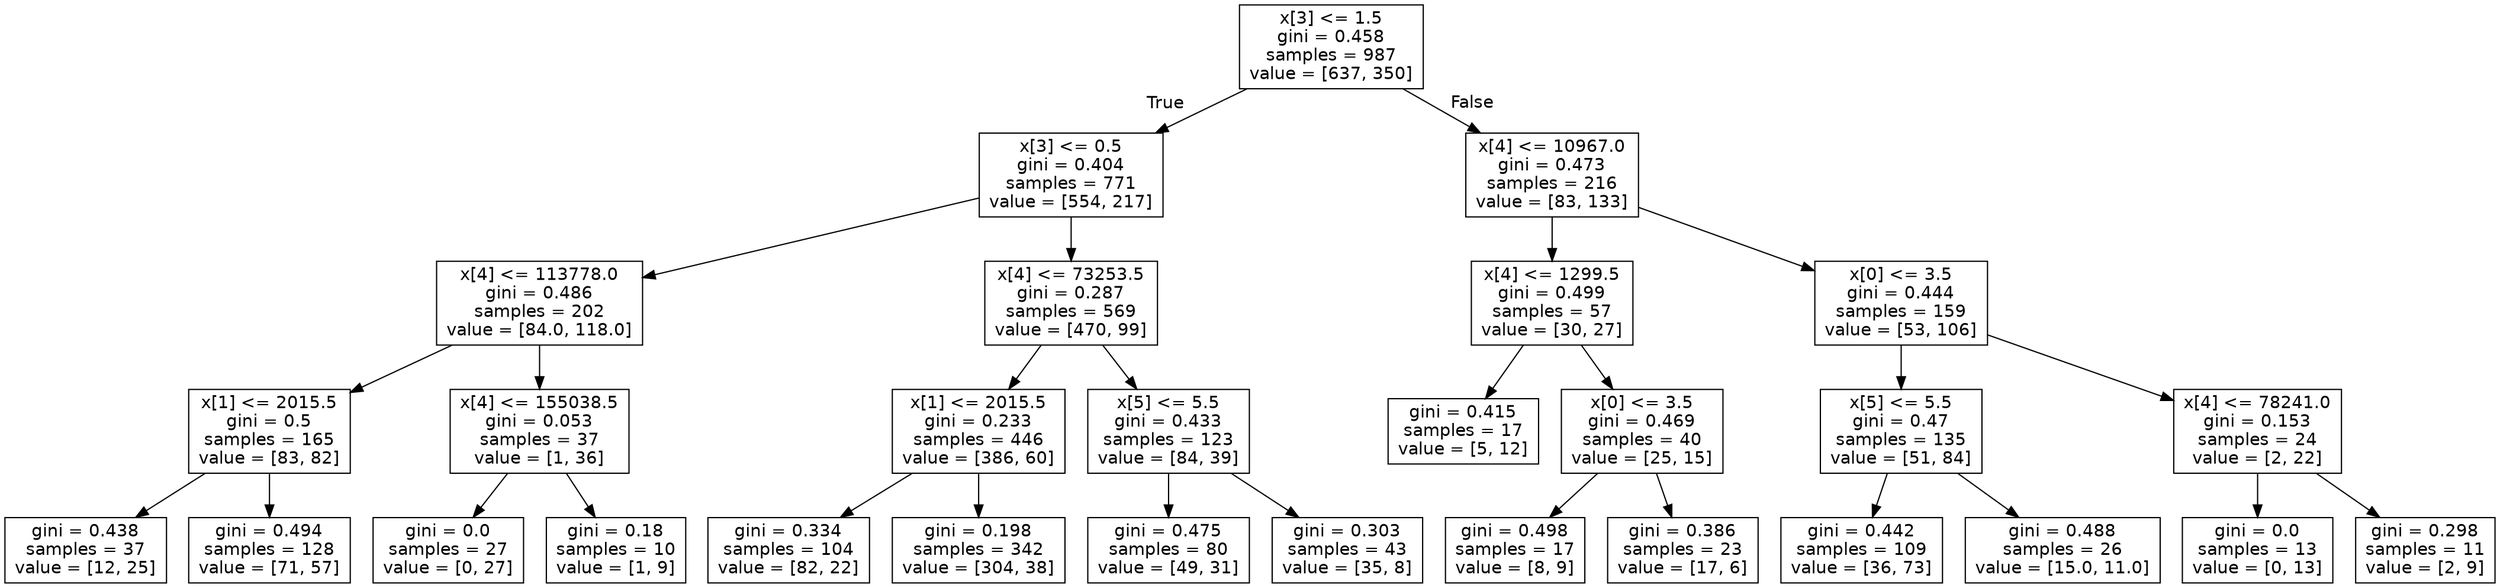 digraph Tree {
node [shape=box, fontname="helvetica"] ;
edge [fontname="helvetica"] ;
0 [label="x[3] <= 1.5\ngini = 0.458\nsamples = 987\nvalue = [637, 350]"] ;
1 [label="x[3] <= 0.5\ngini = 0.404\nsamples = 771\nvalue = [554, 217]"] ;
0 -> 1 [labeldistance=2.5, labelangle=45, headlabel="True"] ;
2 [label="x[4] <= 113778.0\ngini = 0.486\nsamples = 202\nvalue = [84.0, 118.0]"] ;
1 -> 2 ;
3 [label="x[1] <= 2015.5\ngini = 0.5\nsamples = 165\nvalue = [83, 82]"] ;
2 -> 3 ;
4 [label="gini = 0.438\nsamples = 37\nvalue = [12, 25]"] ;
3 -> 4 ;
5 [label="gini = 0.494\nsamples = 128\nvalue = [71, 57]"] ;
3 -> 5 ;
6 [label="x[4] <= 155038.5\ngini = 0.053\nsamples = 37\nvalue = [1, 36]"] ;
2 -> 6 ;
7 [label="gini = 0.0\nsamples = 27\nvalue = [0, 27]"] ;
6 -> 7 ;
8 [label="gini = 0.18\nsamples = 10\nvalue = [1, 9]"] ;
6 -> 8 ;
9 [label="x[4] <= 73253.5\ngini = 0.287\nsamples = 569\nvalue = [470, 99]"] ;
1 -> 9 ;
10 [label="x[1] <= 2015.5\ngini = 0.233\nsamples = 446\nvalue = [386, 60]"] ;
9 -> 10 ;
11 [label="gini = 0.334\nsamples = 104\nvalue = [82, 22]"] ;
10 -> 11 ;
12 [label="gini = 0.198\nsamples = 342\nvalue = [304, 38]"] ;
10 -> 12 ;
13 [label="x[5] <= 5.5\ngini = 0.433\nsamples = 123\nvalue = [84, 39]"] ;
9 -> 13 ;
14 [label="gini = 0.475\nsamples = 80\nvalue = [49, 31]"] ;
13 -> 14 ;
15 [label="gini = 0.303\nsamples = 43\nvalue = [35, 8]"] ;
13 -> 15 ;
16 [label="x[4] <= 10967.0\ngini = 0.473\nsamples = 216\nvalue = [83, 133]"] ;
0 -> 16 [labeldistance=2.5, labelangle=-45, headlabel="False"] ;
17 [label="x[4] <= 1299.5\ngini = 0.499\nsamples = 57\nvalue = [30, 27]"] ;
16 -> 17 ;
18 [label="gini = 0.415\nsamples = 17\nvalue = [5, 12]"] ;
17 -> 18 ;
19 [label="x[0] <= 3.5\ngini = 0.469\nsamples = 40\nvalue = [25, 15]"] ;
17 -> 19 ;
20 [label="gini = 0.498\nsamples = 17\nvalue = [8, 9]"] ;
19 -> 20 ;
21 [label="gini = 0.386\nsamples = 23\nvalue = [17, 6]"] ;
19 -> 21 ;
22 [label="x[0] <= 3.5\ngini = 0.444\nsamples = 159\nvalue = [53, 106]"] ;
16 -> 22 ;
23 [label="x[5] <= 5.5\ngini = 0.47\nsamples = 135\nvalue = [51, 84]"] ;
22 -> 23 ;
24 [label="gini = 0.442\nsamples = 109\nvalue = [36, 73]"] ;
23 -> 24 ;
25 [label="gini = 0.488\nsamples = 26\nvalue = [15.0, 11.0]"] ;
23 -> 25 ;
26 [label="x[4] <= 78241.0\ngini = 0.153\nsamples = 24\nvalue = [2, 22]"] ;
22 -> 26 ;
27 [label="gini = 0.0\nsamples = 13\nvalue = [0, 13]"] ;
26 -> 27 ;
28 [label="gini = 0.298\nsamples = 11\nvalue = [2, 9]"] ;
26 -> 28 ;
}